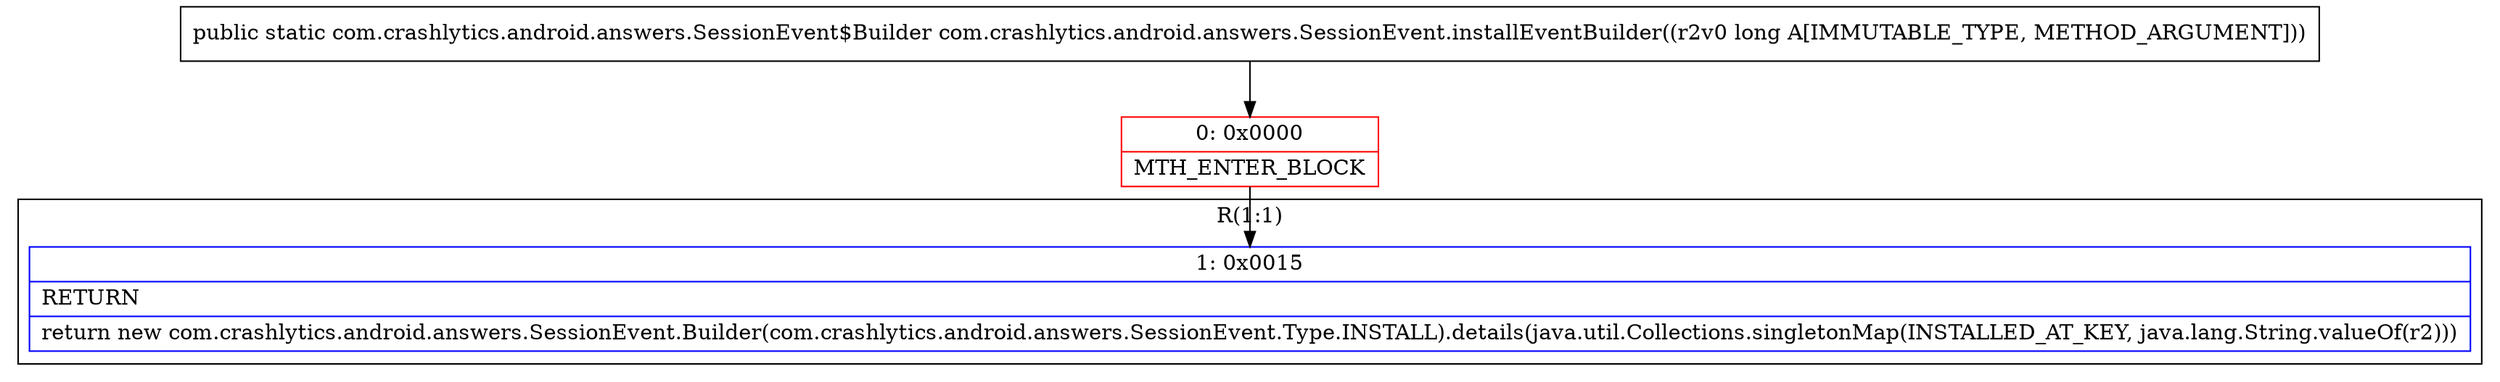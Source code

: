 digraph "CFG forcom.crashlytics.android.answers.SessionEvent.installEventBuilder(J)Lcom\/crashlytics\/android\/answers\/SessionEvent$Builder;" {
subgraph cluster_Region_855733807 {
label = "R(1:1)";
node [shape=record,color=blue];
Node_1 [shape=record,label="{1\:\ 0x0015|RETURN\l|return new com.crashlytics.android.answers.SessionEvent.Builder(com.crashlytics.android.answers.SessionEvent.Type.INSTALL).details(java.util.Collections.singletonMap(INSTALLED_AT_KEY, java.lang.String.valueOf(r2)))\l}"];
}
Node_0 [shape=record,color=red,label="{0\:\ 0x0000|MTH_ENTER_BLOCK\l}"];
MethodNode[shape=record,label="{public static com.crashlytics.android.answers.SessionEvent$Builder com.crashlytics.android.answers.SessionEvent.installEventBuilder((r2v0 long A[IMMUTABLE_TYPE, METHOD_ARGUMENT])) }"];
MethodNode -> Node_0;
Node_0 -> Node_1;
}

